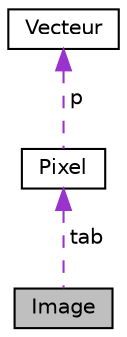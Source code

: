 digraph "Image"
{
  edge [fontname="Helvetica",fontsize="10",labelfontname="Helvetica",labelfontsize="10"];
  node [fontname="Helvetica",fontsize="10",shape=record];
  Node1 [label="Image",height=0.2,width=0.4,color="black", fillcolor="grey75", style="filled", fontcolor="black"];
  Node2 -> Node1 [dir="back",color="darkorchid3",fontsize="10",style="dashed",label=" tab" ];
  Node2 [label="Pixel",height=0.2,width=0.4,color="black", fillcolor="white", style="filled",URL="$struct_pixel.html"];
  Node3 -> Node2 [dir="back",color="darkorchid3",fontsize="10",style="dashed",label=" p" ];
  Node3 [label="Vecteur",height=0.2,width=0.4,color="black", fillcolor="white", style="filled",URL="$struct_vecteur.html"];
}
